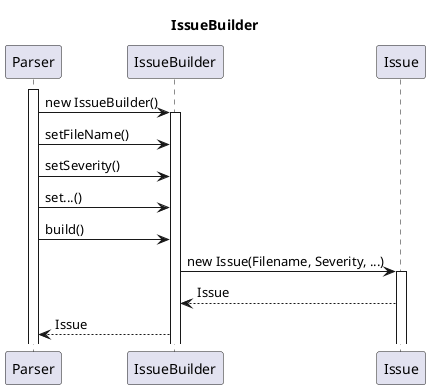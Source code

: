 @startuml

title IssueBuilder

activate Parser
Parser -> IssueBuilder: new IssueBuilder()

activate IssueBuilder
Parser -> IssueBuilder: setFileName()
Parser -> IssueBuilder: setSeverity()
Parser -> IssueBuilder: set...()
Parser -> IssueBuilder: build()

IssueBuilder -> Issue: new Issue(Filename, Severity, ...)
activate Issue
Issue --> IssueBuilder: Issue

IssueBuilder --> Parser: Issue
@enduml